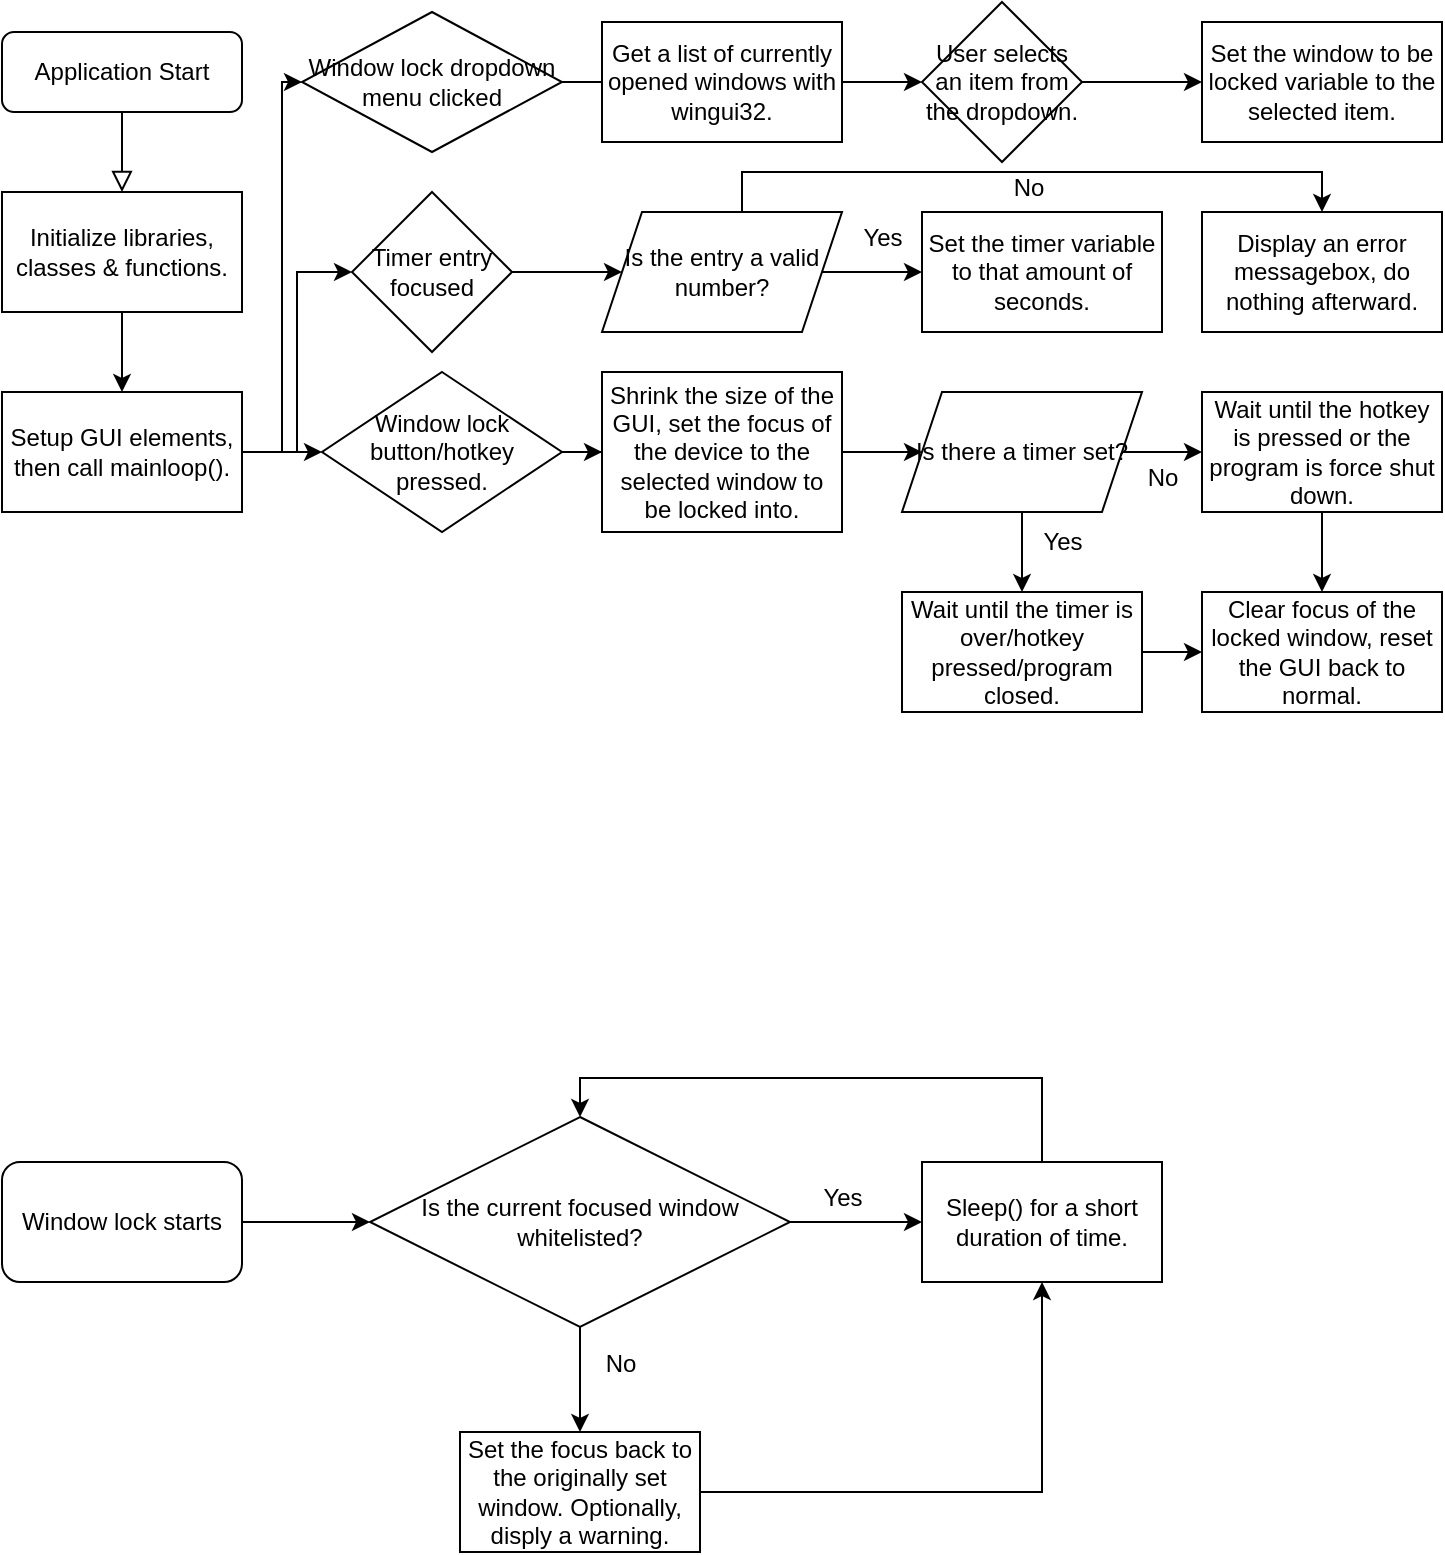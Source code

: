 <mxfile version="21.3.3" type="github">
  <diagram id="C5RBs43oDa-KdzZeNtuy" name="Page-1">
    <mxGraphModel dx="1050" dy="581" grid="1" gridSize="10" guides="1" tooltips="1" connect="1" arrows="1" fold="1" page="1" pageScale="1" pageWidth="827" pageHeight="1169" math="0" shadow="0">
      <root>
        <mxCell id="WIyWlLk6GJQsqaUBKTNV-0" />
        <mxCell id="WIyWlLk6GJQsqaUBKTNV-1" parent="WIyWlLk6GJQsqaUBKTNV-0" />
        <mxCell id="WIyWlLk6GJQsqaUBKTNV-2" value="" style="rounded=0;html=1;jettySize=auto;orthogonalLoop=1;fontSize=11;endArrow=block;endFill=0;endSize=8;strokeWidth=1;shadow=0;labelBackgroundColor=none;edgeStyle=orthogonalEdgeStyle;entryX=0.5;entryY=0;entryDx=0;entryDy=0;" parent="WIyWlLk6GJQsqaUBKTNV-1" source="WIyWlLk6GJQsqaUBKTNV-3" target="ONqXHzlkg5QWg_Vlz0t2-0" edge="1">
          <mxGeometry relative="1" as="geometry" />
        </mxCell>
        <mxCell id="WIyWlLk6GJQsqaUBKTNV-3" value="Application Start" style="rounded=1;whiteSpace=wrap;html=1;fontSize=12;glass=0;strokeWidth=1;shadow=0;" parent="WIyWlLk6GJQsqaUBKTNV-1" vertex="1">
          <mxGeometry x="20" y="20" width="120" height="40" as="geometry" />
        </mxCell>
        <mxCell id="ONqXHzlkg5QWg_Vlz0t2-5" style="edgeStyle=orthogonalEdgeStyle;rounded=0;orthogonalLoop=1;jettySize=auto;html=1;exitX=0.5;exitY=1;exitDx=0;exitDy=0;entryX=0.5;entryY=0;entryDx=0;entryDy=0;" edge="1" parent="WIyWlLk6GJQsqaUBKTNV-1" source="ONqXHzlkg5QWg_Vlz0t2-0" target="ONqXHzlkg5QWg_Vlz0t2-4">
          <mxGeometry relative="1" as="geometry" />
        </mxCell>
        <mxCell id="ONqXHzlkg5QWg_Vlz0t2-0" value="Initialize libraries, classes &amp;amp; functions." style="rounded=0;whiteSpace=wrap;html=1;" vertex="1" parent="WIyWlLk6GJQsqaUBKTNV-1">
          <mxGeometry x="20" y="100" width="120" height="60" as="geometry" />
        </mxCell>
        <mxCell id="ONqXHzlkg5QWg_Vlz0t2-6" style="edgeStyle=orthogonalEdgeStyle;rounded=0;orthogonalLoop=1;jettySize=auto;html=1;exitX=1;exitY=0.5;exitDx=0;exitDy=0;entryX=0;entryY=0.5;entryDx=0;entryDy=0;" edge="1" parent="WIyWlLk6GJQsqaUBKTNV-1" source="ONqXHzlkg5QWg_Vlz0t2-4" target="ONqXHzlkg5QWg_Vlz0t2-8">
          <mxGeometry relative="1" as="geometry">
            <mxPoint x="190" y="90" as="targetPoint" />
            <Array as="points">
              <mxPoint x="160" y="230" />
            </Array>
          </mxGeometry>
        </mxCell>
        <mxCell id="ONqXHzlkg5QWg_Vlz0t2-16" style="edgeStyle=orthogonalEdgeStyle;rounded=0;orthogonalLoop=1;jettySize=auto;html=1;entryX=0;entryY=0.5;entryDx=0;entryDy=0;" edge="1" parent="WIyWlLk6GJQsqaUBKTNV-1" source="ONqXHzlkg5QWg_Vlz0t2-4" target="ONqXHzlkg5QWg_Vlz0t2-17">
          <mxGeometry relative="1" as="geometry">
            <mxPoint x="180" y="120" as="targetPoint" />
          </mxGeometry>
        </mxCell>
        <mxCell id="ONqXHzlkg5QWg_Vlz0t2-25" style="edgeStyle=orthogonalEdgeStyle;rounded=0;orthogonalLoop=1;jettySize=auto;html=1;exitX=1;exitY=0.5;exitDx=0;exitDy=0;entryX=0;entryY=0.5;entryDx=0;entryDy=0;" edge="1" parent="WIyWlLk6GJQsqaUBKTNV-1" source="ONqXHzlkg5QWg_Vlz0t2-4" target="ONqXHzlkg5QWg_Vlz0t2-24">
          <mxGeometry relative="1" as="geometry" />
        </mxCell>
        <mxCell id="ONqXHzlkg5QWg_Vlz0t2-4" value="Setup GUI elements, then call mainloop()." style="rounded=0;whiteSpace=wrap;html=1;" vertex="1" parent="WIyWlLk6GJQsqaUBKTNV-1">
          <mxGeometry x="20" y="200" width="120" height="60" as="geometry" />
        </mxCell>
        <mxCell id="ONqXHzlkg5QWg_Vlz0t2-9" style="edgeStyle=orthogonalEdgeStyle;rounded=0;orthogonalLoop=1;jettySize=auto;html=1;" edge="1" parent="WIyWlLk6GJQsqaUBKTNV-1" source="ONqXHzlkg5QWg_Vlz0t2-8">
          <mxGeometry relative="1" as="geometry">
            <mxPoint x="350" y="45" as="targetPoint" />
          </mxGeometry>
        </mxCell>
        <mxCell id="ONqXHzlkg5QWg_Vlz0t2-8" value="Window lock dropdown menu clicked" style="rhombus;whiteSpace=wrap;html=1;" vertex="1" parent="WIyWlLk6GJQsqaUBKTNV-1">
          <mxGeometry x="170" y="10" width="130" height="70" as="geometry" />
        </mxCell>
        <mxCell id="ONqXHzlkg5QWg_Vlz0t2-12" style="edgeStyle=orthogonalEdgeStyle;rounded=0;orthogonalLoop=1;jettySize=auto;html=1;entryX=0;entryY=0.5;entryDx=0;entryDy=0;" edge="1" parent="WIyWlLk6GJQsqaUBKTNV-1" source="ONqXHzlkg5QWg_Vlz0t2-11">
          <mxGeometry relative="1" as="geometry">
            <mxPoint x="480" y="45" as="targetPoint" />
          </mxGeometry>
        </mxCell>
        <mxCell id="ONqXHzlkg5QWg_Vlz0t2-11" value="Get a list of currently opened windows with wingui32." style="rounded=0;whiteSpace=wrap;html=1;" vertex="1" parent="WIyWlLk6GJQsqaUBKTNV-1">
          <mxGeometry x="320" y="15" width="120" height="60" as="geometry" />
        </mxCell>
        <mxCell id="ONqXHzlkg5QWg_Vlz0t2-14" style="edgeStyle=orthogonalEdgeStyle;rounded=0;orthogonalLoop=1;jettySize=auto;html=1;" edge="1" parent="WIyWlLk6GJQsqaUBKTNV-1" source="ONqXHzlkg5QWg_Vlz0t2-13">
          <mxGeometry relative="1" as="geometry">
            <mxPoint x="620" y="45" as="targetPoint" />
          </mxGeometry>
        </mxCell>
        <mxCell id="ONqXHzlkg5QWg_Vlz0t2-13" value="User selects an item from the dropdown." style="rhombus;whiteSpace=wrap;html=1;" vertex="1" parent="WIyWlLk6GJQsqaUBKTNV-1">
          <mxGeometry x="480" y="5" width="80" height="80" as="geometry" />
        </mxCell>
        <mxCell id="ONqXHzlkg5QWg_Vlz0t2-15" value="Set the window to be locked variable to the selected item." style="rounded=0;whiteSpace=wrap;html=1;" vertex="1" parent="WIyWlLk6GJQsqaUBKTNV-1">
          <mxGeometry x="620" y="15" width="120" height="60" as="geometry" />
        </mxCell>
        <mxCell id="ONqXHzlkg5QWg_Vlz0t2-18" style="edgeStyle=orthogonalEdgeStyle;rounded=0;orthogonalLoop=1;jettySize=auto;html=1;entryX=0;entryY=0.5;entryDx=0;entryDy=0;" edge="1" parent="WIyWlLk6GJQsqaUBKTNV-1" source="ONqXHzlkg5QWg_Vlz0t2-17" target="ONqXHzlkg5QWg_Vlz0t2-19">
          <mxGeometry relative="1" as="geometry">
            <mxPoint x="360" y="230" as="targetPoint" />
          </mxGeometry>
        </mxCell>
        <mxCell id="ONqXHzlkg5QWg_Vlz0t2-17" value="Window lock button/hotkey pressed." style="rhombus;whiteSpace=wrap;html=1;" vertex="1" parent="WIyWlLk6GJQsqaUBKTNV-1">
          <mxGeometry x="180" y="190" width="120" height="80" as="geometry" />
        </mxCell>
        <mxCell id="ONqXHzlkg5QWg_Vlz0t2-20" style="edgeStyle=orthogonalEdgeStyle;rounded=0;orthogonalLoop=1;jettySize=auto;html=1;exitX=1;exitY=0.5;exitDx=0;exitDy=0;entryX=0;entryY=0.5;entryDx=0;entryDy=0;" edge="1" parent="WIyWlLk6GJQsqaUBKTNV-1" source="ONqXHzlkg5QWg_Vlz0t2-19" target="ONqXHzlkg5QWg_Vlz0t2-22">
          <mxGeometry relative="1" as="geometry">
            <mxPoint x="480" y="230" as="targetPoint" />
          </mxGeometry>
        </mxCell>
        <mxCell id="ONqXHzlkg5QWg_Vlz0t2-19" value="Shrink the size of the GUI, set the focus of the device to the selected window to be locked into." style="rounded=0;whiteSpace=wrap;html=1;" vertex="1" parent="WIyWlLk6GJQsqaUBKTNV-1">
          <mxGeometry x="320" y="190" width="120" height="80" as="geometry" />
        </mxCell>
        <mxCell id="ONqXHzlkg5QWg_Vlz0t2-44" style="edgeStyle=orthogonalEdgeStyle;rounded=0;orthogonalLoop=1;jettySize=auto;html=1;exitX=1;exitY=0.5;exitDx=0;exitDy=0;" edge="1" parent="WIyWlLk6GJQsqaUBKTNV-1" source="ONqXHzlkg5QWg_Vlz0t2-22" target="ONqXHzlkg5QWg_Vlz0t2-43">
          <mxGeometry relative="1" as="geometry" />
        </mxCell>
        <mxCell id="ONqXHzlkg5QWg_Vlz0t2-50" style="edgeStyle=orthogonalEdgeStyle;rounded=0;orthogonalLoop=1;jettySize=auto;html=1;exitX=0.5;exitY=1;exitDx=0;exitDy=0;entryX=0.5;entryY=0;entryDx=0;entryDy=0;" edge="1" parent="WIyWlLk6GJQsqaUBKTNV-1" source="ONqXHzlkg5QWg_Vlz0t2-22" target="ONqXHzlkg5QWg_Vlz0t2-49">
          <mxGeometry relative="1" as="geometry" />
        </mxCell>
        <mxCell id="ONqXHzlkg5QWg_Vlz0t2-22" value="Is there a timer set?" style="shape=parallelogram;perimeter=parallelogramPerimeter;whiteSpace=wrap;html=1;fixedSize=1;" vertex="1" parent="WIyWlLk6GJQsqaUBKTNV-1">
          <mxGeometry x="470" y="200" width="120" height="60" as="geometry" />
        </mxCell>
        <mxCell id="ONqXHzlkg5QWg_Vlz0t2-32" style="edgeStyle=orthogonalEdgeStyle;rounded=0;orthogonalLoop=1;jettySize=auto;html=1;exitX=1;exitY=0.5;exitDx=0;exitDy=0;entryX=0;entryY=0.5;entryDx=0;entryDy=0;" edge="1" parent="WIyWlLk6GJQsqaUBKTNV-1" source="ONqXHzlkg5QWg_Vlz0t2-24" target="ONqXHzlkg5QWg_Vlz0t2-31">
          <mxGeometry relative="1" as="geometry" />
        </mxCell>
        <mxCell id="ONqXHzlkg5QWg_Vlz0t2-24" value="Timer entry focused" style="rhombus;whiteSpace=wrap;html=1;" vertex="1" parent="WIyWlLk6GJQsqaUBKTNV-1">
          <mxGeometry x="195" y="100" width="80" height="80" as="geometry" />
        </mxCell>
        <mxCell id="ONqXHzlkg5QWg_Vlz0t2-34" style="edgeStyle=orthogonalEdgeStyle;rounded=0;orthogonalLoop=1;jettySize=auto;html=1;entryX=0;entryY=0.5;entryDx=0;entryDy=0;" edge="1" parent="WIyWlLk6GJQsqaUBKTNV-1" source="ONqXHzlkg5QWg_Vlz0t2-31" target="ONqXHzlkg5QWg_Vlz0t2-33">
          <mxGeometry relative="1" as="geometry" />
        </mxCell>
        <mxCell id="ONqXHzlkg5QWg_Vlz0t2-40" style="edgeStyle=orthogonalEdgeStyle;rounded=0;orthogonalLoop=1;jettySize=auto;html=1;entryX=0.5;entryY=0;entryDx=0;entryDy=0;" edge="1" parent="WIyWlLk6GJQsqaUBKTNV-1" source="ONqXHzlkg5QWg_Vlz0t2-31" target="ONqXHzlkg5QWg_Vlz0t2-39">
          <mxGeometry relative="1" as="geometry">
            <Array as="points">
              <mxPoint x="390" y="90" />
              <mxPoint x="680" y="90" />
            </Array>
          </mxGeometry>
        </mxCell>
        <mxCell id="ONqXHzlkg5QWg_Vlz0t2-31" value="Is the entry a valid number?" style="shape=parallelogram;perimeter=parallelogramPerimeter;whiteSpace=wrap;html=1;fixedSize=1;" vertex="1" parent="WIyWlLk6GJQsqaUBKTNV-1">
          <mxGeometry x="320" y="110" width="120" height="60" as="geometry" />
        </mxCell>
        <mxCell id="ONqXHzlkg5QWg_Vlz0t2-33" value="Set the timer variable to that amount of seconds." style="rounded=0;whiteSpace=wrap;html=1;" vertex="1" parent="WIyWlLk6GJQsqaUBKTNV-1">
          <mxGeometry x="480" y="110" width="120" height="60" as="geometry" />
        </mxCell>
        <mxCell id="ONqXHzlkg5QWg_Vlz0t2-35" value="Yes" style="text;html=1;align=center;verticalAlign=middle;resizable=0;points=[];autosize=1;strokeColor=none;fillColor=none;" vertex="1" parent="WIyWlLk6GJQsqaUBKTNV-1">
          <mxGeometry x="440" y="108" width="40" height="30" as="geometry" />
        </mxCell>
        <mxCell id="ONqXHzlkg5QWg_Vlz0t2-39" value="Display an error messagebox, do nothing afterward." style="rounded=0;whiteSpace=wrap;html=1;" vertex="1" parent="WIyWlLk6GJQsqaUBKTNV-1">
          <mxGeometry x="620" y="110" width="120" height="60" as="geometry" />
        </mxCell>
        <mxCell id="ONqXHzlkg5QWg_Vlz0t2-41" value="No" style="text;html=1;align=center;verticalAlign=middle;resizable=0;points=[];autosize=1;strokeColor=none;fillColor=none;" vertex="1" parent="WIyWlLk6GJQsqaUBKTNV-1">
          <mxGeometry x="513" y="83" width="40" height="30" as="geometry" />
        </mxCell>
        <mxCell id="ONqXHzlkg5QWg_Vlz0t2-53" style="edgeStyle=orthogonalEdgeStyle;rounded=0;orthogonalLoop=1;jettySize=auto;html=1;exitX=0.5;exitY=1;exitDx=0;exitDy=0;entryX=0.5;entryY=0;entryDx=0;entryDy=0;" edge="1" parent="WIyWlLk6GJQsqaUBKTNV-1" source="ONqXHzlkg5QWg_Vlz0t2-43" target="ONqXHzlkg5QWg_Vlz0t2-52">
          <mxGeometry relative="1" as="geometry" />
        </mxCell>
        <mxCell id="ONqXHzlkg5QWg_Vlz0t2-43" value="Wait until the hotkey is pressed or the program is force shut down." style="rounded=0;whiteSpace=wrap;html=1;" vertex="1" parent="WIyWlLk6GJQsqaUBKTNV-1">
          <mxGeometry x="620" y="200" width="120" height="60" as="geometry" />
        </mxCell>
        <mxCell id="ONqXHzlkg5QWg_Vlz0t2-45" value="No" style="text;html=1;align=center;verticalAlign=middle;resizable=0;points=[];autosize=1;strokeColor=none;fillColor=none;" vertex="1" parent="WIyWlLk6GJQsqaUBKTNV-1">
          <mxGeometry x="580" y="228" width="40" height="30" as="geometry" />
        </mxCell>
        <mxCell id="ONqXHzlkg5QWg_Vlz0t2-48" value="Yes" style="text;html=1;align=center;verticalAlign=middle;resizable=0;points=[];autosize=1;strokeColor=none;fillColor=none;" vertex="1" parent="WIyWlLk6GJQsqaUBKTNV-1">
          <mxGeometry x="530" y="260" width="40" height="30" as="geometry" />
        </mxCell>
        <mxCell id="ONqXHzlkg5QWg_Vlz0t2-54" style="edgeStyle=orthogonalEdgeStyle;rounded=0;orthogonalLoop=1;jettySize=auto;html=1;exitX=1;exitY=0.5;exitDx=0;exitDy=0;entryX=0;entryY=0.5;entryDx=0;entryDy=0;" edge="1" parent="WIyWlLk6GJQsqaUBKTNV-1" source="ONqXHzlkg5QWg_Vlz0t2-49" target="ONqXHzlkg5QWg_Vlz0t2-52">
          <mxGeometry relative="1" as="geometry" />
        </mxCell>
        <mxCell id="ONqXHzlkg5QWg_Vlz0t2-49" value="Wait until the timer is over/hotkey pressed/program closed." style="rounded=0;whiteSpace=wrap;html=1;" vertex="1" parent="WIyWlLk6GJQsqaUBKTNV-1">
          <mxGeometry x="470" y="300" width="120" height="60" as="geometry" />
        </mxCell>
        <mxCell id="ONqXHzlkg5QWg_Vlz0t2-52" value="Clear focus of the locked window, reset the GUI back to normal." style="rounded=0;whiteSpace=wrap;html=1;" vertex="1" parent="WIyWlLk6GJQsqaUBKTNV-1">
          <mxGeometry x="620" y="300" width="120" height="60" as="geometry" />
        </mxCell>
        <mxCell id="ONqXHzlkg5QWg_Vlz0t2-58" style="edgeStyle=orthogonalEdgeStyle;rounded=0;orthogonalLoop=1;jettySize=auto;html=1;entryX=0;entryY=0.5;entryDx=0;entryDy=0;" edge="1" parent="WIyWlLk6GJQsqaUBKTNV-1" source="ONqXHzlkg5QWg_Vlz0t2-55" target="ONqXHzlkg5QWg_Vlz0t2-57">
          <mxGeometry relative="1" as="geometry" />
        </mxCell>
        <mxCell id="ONqXHzlkg5QWg_Vlz0t2-55" value="Window lock starts" style="rounded=1;whiteSpace=wrap;html=1;" vertex="1" parent="WIyWlLk6GJQsqaUBKTNV-1">
          <mxGeometry x="20" y="585" width="120" height="60" as="geometry" />
        </mxCell>
        <mxCell id="ONqXHzlkg5QWg_Vlz0t2-60" style="edgeStyle=orthogonalEdgeStyle;rounded=0;orthogonalLoop=1;jettySize=auto;html=1;entryX=0;entryY=0.5;entryDx=0;entryDy=0;" edge="1" parent="WIyWlLk6GJQsqaUBKTNV-1" source="ONqXHzlkg5QWg_Vlz0t2-57" target="ONqXHzlkg5QWg_Vlz0t2-59">
          <mxGeometry relative="1" as="geometry" />
        </mxCell>
        <mxCell id="ONqXHzlkg5QWg_Vlz0t2-64" style="edgeStyle=orthogonalEdgeStyle;rounded=0;orthogonalLoop=1;jettySize=auto;html=1;exitX=0.5;exitY=1;exitDx=0;exitDy=0;entryX=0.5;entryY=0;entryDx=0;entryDy=0;" edge="1" parent="WIyWlLk6GJQsqaUBKTNV-1" source="ONqXHzlkg5QWg_Vlz0t2-57" target="ONqXHzlkg5QWg_Vlz0t2-63">
          <mxGeometry relative="1" as="geometry" />
        </mxCell>
        <mxCell id="ONqXHzlkg5QWg_Vlz0t2-57" value="Is the current focused window whitelisted?" style="rhombus;whiteSpace=wrap;html=1;" vertex="1" parent="WIyWlLk6GJQsqaUBKTNV-1">
          <mxGeometry x="204" y="562.5" width="210" height="105" as="geometry" />
        </mxCell>
        <mxCell id="ONqXHzlkg5QWg_Vlz0t2-62" style="edgeStyle=orthogonalEdgeStyle;rounded=0;orthogonalLoop=1;jettySize=auto;html=1;entryX=0.5;entryY=0;entryDx=0;entryDy=0;" edge="1" parent="WIyWlLk6GJQsqaUBKTNV-1" source="ONqXHzlkg5QWg_Vlz0t2-59" target="ONqXHzlkg5QWg_Vlz0t2-57">
          <mxGeometry relative="1" as="geometry">
            <Array as="points">
              <mxPoint x="540" y="543" />
              <mxPoint x="309" y="543" />
            </Array>
          </mxGeometry>
        </mxCell>
        <mxCell id="ONqXHzlkg5QWg_Vlz0t2-59" value="Sleep() for a short duration of time." style="rounded=0;whiteSpace=wrap;html=1;" vertex="1" parent="WIyWlLk6GJQsqaUBKTNV-1">
          <mxGeometry x="480" y="585" width="120" height="60" as="geometry" />
        </mxCell>
        <mxCell id="ONqXHzlkg5QWg_Vlz0t2-61" value="Yes" style="text;html=1;align=center;verticalAlign=middle;resizable=0;points=[];autosize=1;strokeColor=none;fillColor=none;" vertex="1" parent="WIyWlLk6GJQsqaUBKTNV-1">
          <mxGeometry x="420" y="588" width="40" height="30" as="geometry" />
        </mxCell>
        <mxCell id="ONqXHzlkg5QWg_Vlz0t2-66" style="edgeStyle=orthogonalEdgeStyle;rounded=0;orthogonalLoop=1;jettySize=auto;html=1;entryX=0.5;entryY=1;entryDx=0;entryDy=0;" edge="1" parent="WIyWlLk6GJQsqaUBKTNV-1" source="ONqXHzlkg5QWg_Vlz0t2-63" target="ONqXHzlkg5QWg_Vlz0t2-59">
          <mxGeometry relative="1" as="geometry" />
        </mxCell>
        <mxCell id="ONqXHzlkg5QWg_Vlz0t2-63" value="Set the focus back to the originally set window. Optionally, disply a warning." style="rounded=0;whiteSpace=wrap;html=1;" vertex="1" parent="WIyWlLk6GJQsqaUBKTNV-1">
          <mxGeometry x="249" y="720" width="120" height="60" as="geometry" />
        </mxCell>
        <mxCell id="ONqXHzlkg5QWg_Vlz0t2-65" value="No" style="text;html=1;align=center;verticalAlign=middle;resizable=0;points=[];autosize=1;strokeColor=none;fillColor=none;" vertex="1" parent="WIyWlLk6GJQsqaUBKTNV-1">
          <mxGeometry x="309" y="670.5" width="40" height="30" as="geometry" />
        </mxCell>
      </root>
    </mxGraphModel>
  </diagram>
</mxfile>
